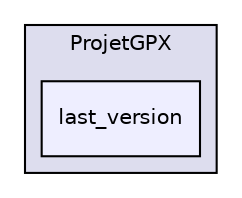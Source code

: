 digraph "/home/gtsi/ProjetGPX/last_version" {
  compound=true
  node [ fontsize="10", fontname="Helvetica"];
  edge [ labelfontsize="10", labelfontname="Helvetica"];
  subgraph clusterdir_6c86eb38bd3f2709089bb3e6764c5a8e {
    graph [ bgcolor="#ddddee", pencolor="black", label="ProjetGPX" fontname="Helvetica", fontsize="10", URL="dir_6c86eb38bd3f2709089bb3e6764c5a8e.html"]
  dir_06d1fd6bfc89511f701b9c6657232bc6 [shape=box, label="last_version", style="filled", fillcolor="#eeeeff", pencolor="black", URL="dir_06d1fd6bfc89511f701b9c6657232bc6.html"];
  }
}
